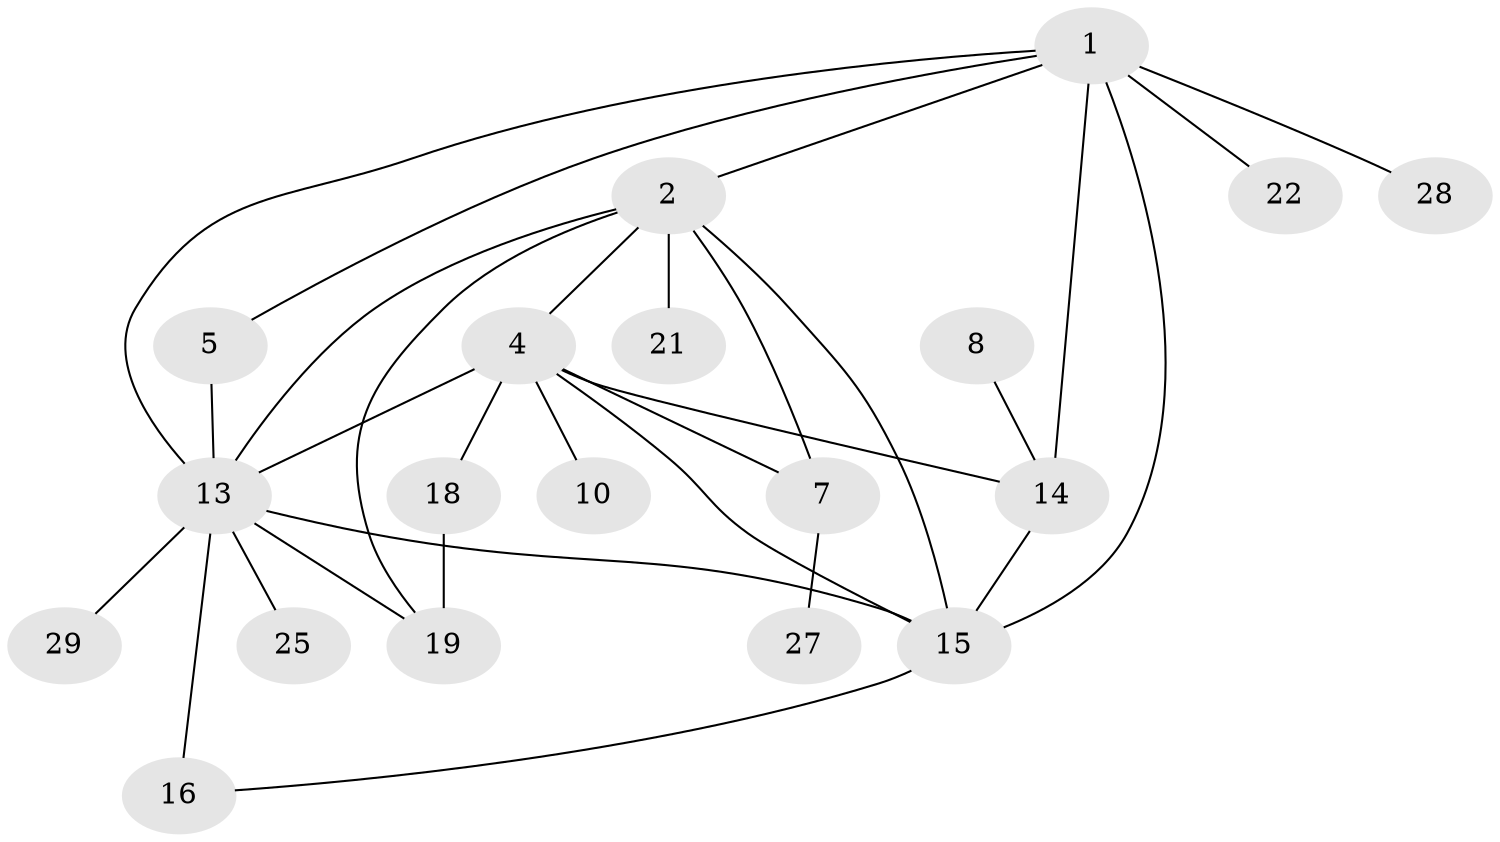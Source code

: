 // original degree distribution, {2: 0.19469026548672566, 4: 0.10619469026548672, 1: 0.2831858407079646, 0: 0.1415929203539823, 5: 0.05309734513274336, 3: 0.21238938053097345, 6: 0.008849557522123894}
// Generated by graph-tools (version 1.1) at 2025/48/03/04/25 22:48:29]
// undirected, 19 vertices, 30 edges
graph export_dot {
  node [color=gray90,style=filled];
  1;
  2;
  4;
  5;
  7;
  8;
  10;
  13;
  14;
  15;
  16;
  18;
  19;
  21;
  22;
  25;
  27;
  28;
  29;
  1 -- 2 [weight=3.0];
  1 -- 5 [weight=1.0];
  1 -- 13 [weight=1.0];
  1 -- 14 [weight=2.0];
  1 -- 15 [weight=2.0];
  1 -- 22 [weight=1.0];
  1 -- 28 [weight=1.0];
  2 -- 4 [weight=2.0];
  2 -- 7 [weight=1.0];
  2 -- 13 [weight=3.0];
  2 -- 15 [weight=1.0];
  2 -- 19 [weight=1.0];
  2 -- 21 [weight=2.0];
  4 -- 7 [weight=1.0];
  4 -- 10 [weight=1.0];
  4 -- 13 [weight=2.0];
  4 -- 14 [weight=1.0];
  4 -- 15 [weight=1.0];
  4 -- 18 [weight=1.0];
  5 -- 13 [weight=3.0];
  7 -- 27 [weight=1.0];
  8 -- 14 [weight=1.0];
  13 -- 15 [weight=1.0];
  13 -- 16 [weight=2.0];
  13 -- 19 [weight=1.0];
  13 -- 25 [weight=2.0];
  13 -- 29 [weight=1.0];
  14 -- 15 [weight=1.0];
  15 -- 16 [weight=1.0];
  18 -- 19 [weight=1.0];
}
